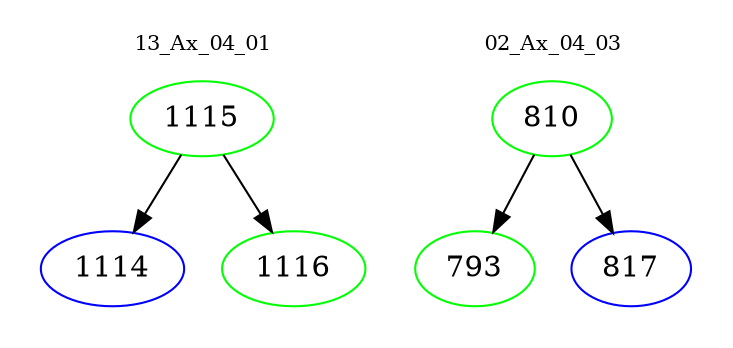 digraph{
subgraph cluster_0 {
color = white
label = "13_Ax_04_01";
fontsize=10;
T0_1115 [label="1115", color="green"]
T0_1115 -> T0_1114 [color="black"]
T0_1114 [label="1114", color="blue"]
T0_1115 -> T0_1116 [color="black"]
T0_1116 [label="1116", color="green"]
}
subgraph cluster_1 {
color = white
label = "02_Ax_04_03";
fontsize=10;
T1_810 [label="810", color="green"]
T1_810 -> T1_793 [color="black"]
T1_793 [label="793", color="green"]
T1_810 -> T1_817 [color="black"]
T1_817 [label="817", color="blue"]
}
}
